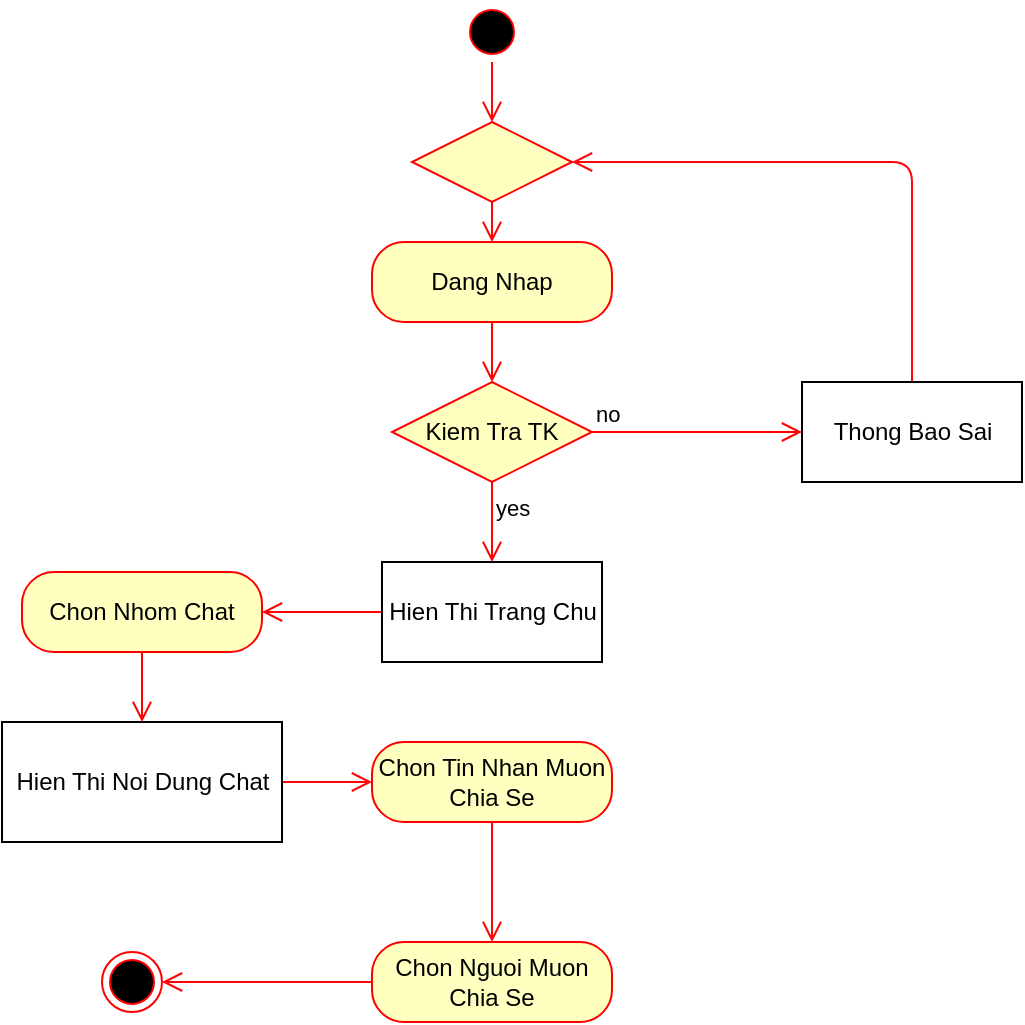 <mxfile version="12.6.6" type="google"><diagram name="Page-1" id="e7e014a7-5840-1c2e-5031-d8a46d1fe8dd"><mxGraphModel dx="868" dy="439" grid="1" gridSize="10" guides="1" tooltips="1" connect="1" arrows="1" fold="1" page="1" pageScale="1" pageWidth="1169" pageHeight="826" background="#ffffff" math="0" shadow="0"><root><mxCell id="0"/><mxCell id="1" parent="0"/><mxCell id="iXRiU9aamIX66EH5xmc4-43" style="edgeStyle=orthogonalEdgeStyle;rounded=1;orthogonalLoop=1;jettySize=auto;html=1;exitX=0.5;exitY=1;exitDx=0;exitDy=0;entryX=0.5;entryY=0;entryDx=0;entryDy=0;endArrow=open;endFill=0;endSize=8;strokeColor=#FF0505;" parent="1" source="iXRiU9aamIX66EH5xmc4-44" target="iXRiU9aamIX66EH5xmc4-60" edge="1"><mxGeometry relative="1" as="geometry"/></mxCell><mxCell id="iXRiU9aamIX66EH5xmc4-44" value="" style="ellipse;html=1;shape=startState;fillColor=#000000;strokeColor=#ff0000;" parent="1" vertex="1"><mxGeometry x="420" y="40" width="30" height="30" as="geometry"/></mxCell><mxCell id="iXRiU9aamIX66EH5xmc4-45" value="&lt;div&gt;Dang Nhap&lt;br&gt;&lt;/div&gt;" style="rounded=1;whiteSpace=wrap;html=1;arcSize=40;fontColor=#000000;fillColor=#ffffc0;strokeColor=#ff0000;" parent="1" vertex="1"><mxGeometry x="375" y="160" width="120" height="40" as="geometry"/></mxCell><mxCell id="iXRiU9aamIX66EH5xmc4-46" value="" style="edgeStyle=orthogonalEdgeStyle;html=1;verticalAlign=bottom;endArrow=open;endSize=8;strokeColor=#ff0000;entryX=0.5;entryY=0;entryDx=0;entryDy=0;" parent="1" source="iXRiU9aamIX66EH5xmc4-45" target="iXRiU9aamIX66EH5xmc4-47" edge="1"><mxGeometry relative="1" as="geometry"><mxPoint x="435" y="220" as="targetPoint"/></mxGeometry></mxCell><mxCell id="iXRiU9aamIX66EH5xmc4-47" value="Kiem Tra TK" style="rhombus;whiteSpace=wrap;html=1;fillColor=#ffffc0;strokeColor=#ff0000;" parent="1" vertex="1"><mxGeometry x="385" y="230" width="100" height="50" as="geometry"/></mxCell><mxCell id="iXRiU9aamIX66EH5xmc4-48" value="no" style="edgeStyle=orthogonalEdgeStyle;html=1;align=left;verticalAlign=bottom;endArrow=open;endSize=8;strokeColor=#ff0000;entryX=0;entryY=0.5;entryDx=0;entryDy=0;" parent="1" source="iXRiU9aamIX66EH5xmc4-47" target="iXRiU9aamIX66EH5xmc4-51" edge="1"><mxGeometry x="-1" relative="1" as="geometry"><mxPoint x="580" y="260" as="targetPoint"/><Array as="points"><mxPoint x="570" y="255"/><mxPoint x="570" y="255"/></Array></mxGeometry></mxCell><mxCell id="iXRiU9aamIX66EH5xmc4-49" value="yes" style="edgeStyle=orthogonalEdgeStyle;html=1;align=left;verticalAlign=top;endArrow=open;endSize=8;strokeColor=#ff0000;" parent="1" source="iXRiU9aamIX66EH5xmc4-47" target="TL0fOu9wxUAGrEXJ4tft-1" edge="1"><mxGeometry x="-1" relative="1" as="geometry"><mxPoint x="435" y="360" as="targetPoint"/><Array as="points"/></mxGeometry></mxCell><mxCell id="iXRiU9aamIX66EH5xmc4-50" style="edgeStyle=orthogonalEdgeStyle;rounded=1;orthogonalLoop=1;jettySize=auto;html=1;exitX=0.5;exitY=0;exitDx=0;exitDy=0;entryX=1;entryY=0.5;entryDx=0;entryDy=0;endArrow=open;endFill=0;endSize=8;strokeColor=#FF0505;" parent="1" source="iXRiU9aamIX66EH5xmc4-51" target="iXRiU9aamIX66EH5xmc4-60" edge="1"><mxGeometry relative="1" as="geometry"/></mxCell><mxCell id="iXRiU9aamIX66EH5xmc4-51" value="Thong Bao Sai" style="html=1;" parent="1" vertex="1"><mxGeometry x="590" y="230" width="110" height="50" as="geometry"/></mxCell><mxCell id="iXRiU9aamIX66EH5xmc4-52" value="" style="ellipse;html=1;shape=endState;fillColor=#000000;strokeColor=#ff0000;" parent="1" vertex="1"><mxGeometry x="240" y="515" width="30" height="30" as="geometry"/></mxCell><mxCell id="iXRiU9aamIX66EH5xmc4-53" value="Chon Nhom Chat" style="rounded=1;whiteSpace=wrap;html=1;arcSize=40;fontColor=#000000;fillColor=#ffffc0;strokeColor=#ff0000;" parent="1" vertex="1"><mxGeometry x="200" y="325" width="120" height="40" as="geometry"/></mxCell><mxCell id="iXRiU9aamIX66EH5xmc4-54" value="" style="edgeStyle=orthogonalEdgeStyle;html=1;verticalAlign=bottom;endArrow=open;endSize=8;strokeColor=#ff0000;entryX=0.5;entryY=0;entryDx=0;entryDy=0;" parent="1" source="iXRiU9aamIX66EH5xmc4-53" target="iXRiU9aamIX66EH5xmc4-56" edge="1"><mxGeometry relative="1" as="geometry"><mxPoint x="260" y="480" as="targetPoint"/></mxGeometry></mxCell><mxCell id="TL0fOu9wxUAGrEXJ4tft-3" style="edgeStyle=orthogonalEdgeStyle;rounded=1;orthogonalLoop=1;jettySize=auto;html=1;exitX=1;exitY=0.5;exitDx=0;exitDy=0;entryX=0;entryY=0.5;entryDx=0;entryDy=0;endArrow=open;endFill=0;endSize=8;strokeColor=#FF0505;" edge="1" parent="1" source="iXRiU9aamIX66EH5xmc4-56" target="iXRiU9aamIX66EH5xmc4-61"><mxGeometry relative="1" as="geometry"/></mxCell><mxCell id="iXRiU9aamIX66EH5xmc4-56" value="Hien Thi Noi Dung Chat" style="html=1;" parent="1" vertex="1"><mxGeometry x="190" y="400" width="140" height="60" as="geometry"/></mxCell><mxCell id="iXRiU9aamIX66EH5xmc4-59" style="edgeStyle=orthogonalEdgeStyle;rounded=1;orthogonalLoop=1;jettySize=auto;html=1;exitX=0.5;exitY=1;exitDx=0;exitDy=0;entryX=0.5;entryY=0;entryDx=0;entryDy=0;endArrow=open;endFill=0;endSize=8;strokeColor=#FF0505;" parent="1" source="iXRiU9aamIX66EH5xmc4-60" target="iXRiU9aamIX66EH5xmc4-45" edge="1"><mxGeometry relative="1" as="geometry"/></mxCell><mxCell id="iXRiU9aamIX66EH5xmc4-60" value="" style="rhombus;whiteSpace=wrap;html=1;fillColor=#ffffc0;strokeColor=#ff0000;" parent="1" vertex="1"><mxGeometry x="395" y="100" width="80" height="40" as="geometry"/></mxCell><mxCell id="iXRiU9aamIX66EH5xmc4-67" style="edgeStyle=orthogonalEdgeStyle;rounded=0;orthogonalLoop=1;jettySize=auto;html=1;exitX=0.5;exitY=1;exitDx=0;exitDy=0;entryX=0.5;entryY=0;entryDx=0;entryDy=0;endArrow=open;endFill=0;endSize=8;strokeColor=#FF0505;" parent="1" source="iXRiU9aamIX66EH5xmc4-61" target="iXRiU9aamIX66EH5xmc4-64" edge="1"><mxGeometry relative="1" as="geometry"/></mxCell><mxCell id="iXRiU9aamIX66EH5xmc4-61" value="Chon Tin Nhan Muon Chia Se" style="rounded=1;whiteSpace=wrap;html=1;arcSize=40;fontColor=#000000;fillColor=#ffffc0;strokeColor=#ff0000;" parent="1" vertex="1"><mxGeometry x="375" y="410" width="120" height="40" as="geometry"/></mxCell><mxCell id="TL0fOu9wxUAGrEXJ4tft-4" style="edgeStyle=orthogonalEdgeStyle;rounded=1;orthogonalLoop=1;jettySize=auto;html=1;exitX=0;exitY=0.5;exitDx=0;exitDy=0;entryX=1;entryY=0.5;entryDx=0;entryDy=0;endArrow=open;endFill=0;endSize=8;strokeColor=#FF0505;" edge="1" parent="1" source="iXRiU9aamIX66EH5xmc4-64" target="iXRiU9aamIX66EH5xmc4-52"><mxGeometry relative="1" as="geometry"/></mxCell><mxCell id="iXRiU9aamIX66EH5xmc4-64" value="Chon Nguoi Muon Chia Se" style="rounded=1;whiteSpace=wrap;html=1;arcSize=40;fontColor=#000000;fillColor=#ffffc0;strokeColor=#ff0000;" parent="1" vertex="1"><mxGeometry x="375" y="510" width="120" height="40" as="geometry"/></mxCell><mxCell id="TL0fOu9wxUAGrEXJ4tft-2" style="edgeStyle=orthogonalEdgeStyle;rounded=1;orthogonalLoop=1;jettySize=auto;html=1;exitX=0;exitY=0.5;exitDx=0;exitDy=0;endArrow=open;endFill=0;endSize=8;strokeColor=#FF0505;" edge="1" parent="1" source="TL0fOu9wxUAGrEXJ4tft-1" target="iXRiU9aamIX66EH5xmc4-53"><mxGeometry relative="1" as="geometry"/></mxCell><mxCell id="TL0fOu9wxUAGrEXJ4tft-1" value="Hien Thi Trang Chu" style="html=1;" vertex="1" parent="1"><mxGeometry x="380" y="320" width="110" height="50" as="geometry"/></mxCell></root></mxGraphModel></diagram></mxfile>